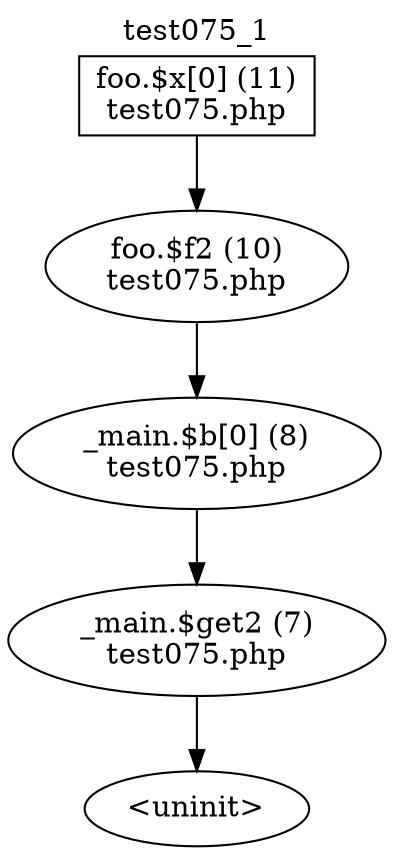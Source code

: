 digraph cfg {
  label="test075_1";
  labelloc=t;
  n1 [shape=box, label="foo.$x[0] (11)\ntest075.php"];
  n2 [shape=ellipse, label="foo.$f2 (10)\ntest075.php"];
  n3 [shape=ellipse, label="_main.$b[0] (8)\ntest075.php"];
  n4 [shape=ellipse, label="_main.$get2 (7)\ntest075.php"];
  n5 [shape=ellipse, label="<uninit>"];
  n1 -> n2;
  n2 -> n3;
  n3 -> n4;
  n4 -> n5;
}
